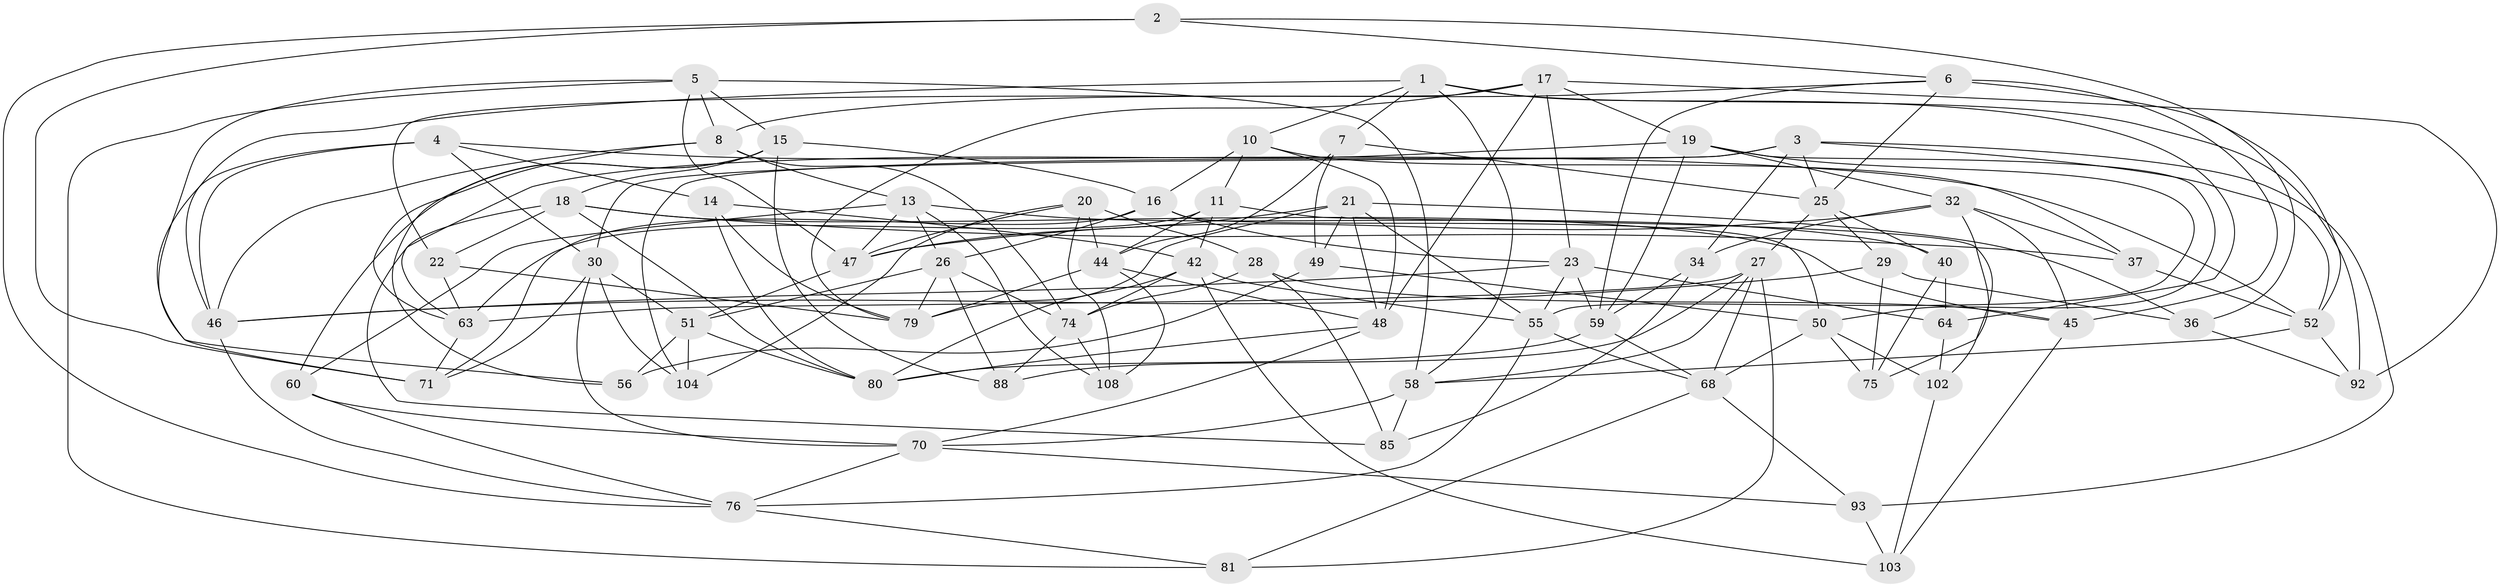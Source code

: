 // original degree distribution, {4: 1.0}
// Generated by graph-tools (version 1.1) at 2025/42/03/06/25 10:42:19]
// undirected, 66 vertices, 171 edges
graph export_dot {
graph [start="1"]
  node [color=gray90,style=filled];
  1 [super="+101"];
  2;
  3 [super="+24"];
  4 [super="+107"];
  5 [super="+65"];
  6 [super="+9"];
  7;
  8 [super="+100"];
  10 [super="+12"];
  11 [super="+84"];
  13 [super="+31"];
  14;
  15 [super="+38"];
  16 [super="+61"];
  17 [super="+43"];
  18 [super="+41"];
  19 [super="+106"];
  20 [super="+69"];
  21 [super="+105"];
  22;
  23 [super="+91"];
  25 [super="+98"];
  26 [super="+53"];
  27 [super="+33"];
  28 [super="+39"];
  29;
  30 [super="+62"];
  32 [super="+35"];
  34;
  36;
  37;
  40;
  42 [super="+72"];
  44 [super="+54"];
  45 [super="+78"];
  46 [super="+67"];
  47 [super="+90"];
  48 [super="+57"];
  49;
  50 [super="+95"];
  51 [super="+73"];
  52 [super="+83"];
  55 [super="+86"];
  56;
  58 [super="+82"];
  59 [super="+66"];
  60;
  63 [super="+94"];
  64;
  68 [super="+96"];
  70 [super="+99"];
  71 [super="+77"];
  74 [super="+89"];
  75;
  76 [super="+87"];
  79 [super="+97"];
  80 [super="+109"];
  81;
  85;
  88;
  92;
  93;
  102;
  103;
  104;
  108;
  1 -- 10;
  1 -- 92;
  1 -- 46;
  1 -- 64;
  1 -- 58;
  1 -- 7;
  2 -- 71;
  2 -- 36;
  2 -- 76;
  2 -- 6;
  3 -- 93;
  3 -- 104;
  3 -- 25;
  3 -- 34;
  3 -- 52;
  3 -- 30;
  4 -- 14;
  4 -- 46;
  4 -- 30;
  4 -- 52;
  4 -- 71 [weight=2];
  5 -- 81;
  5 -- 56;
  5 -- 8;
  5 -- 58;
  5 -- 15;
  5 -- 47;
  6 -- 25;
  6 -- 45;
  6 -- 59;
  6 -- 52;
  6 -- 8;
  7 -- 49;
  7 -- 44;
  7 -- 25;
  8 -- 13;
  8 -- 63;
  8 -- 46;
  8 -- 74;
  10 -- 16;
  10 -- 48;
  10 -- 11 [weight=2];
  10 -- 37;
  11 -- 102;
  11 -- 44;
  11 -- 42;
  11 -- 63;
  13 -- 108;
  13 -- 60;
  13 -- 40;
  13 -- 47;
  13 -- 26;
  14 -- 80;
  14 -- 79;
  14 -- 42;
  15 -- 88;
  15 -- 60;
  15 -- 16;
  15 -- 56;
  15 -- 18;
  16 -- 26;
  16 -- 50;
  16 -- 23;
  16 -- 71;
  17 -- 48;
  17 -- 92;
  17 -- 19;
  17 -- 22;
  17 -- 79;
  17 -- 23;
  18 -- 22;
  18 -- 85;
  18 -- 45;
  18 -- 80;
  18 -- 37;
  19 -- 59;
  19 -- 32;
  19 -- 50;
  19 -- 63;
  19 -- 55;
  20 -- 104;
  20 -- 108;
  20 -- 47;
  20 -- 44;
  20 -- 28 [weight=2];
  21 -- 49;
  21 -- 55;
  21 -- 36;
  21 -- 48;
  21 -- 47;
  21 -- 79;
  22 -- 63;
  22 -- 79;
  23 -- 64;
  23 -- 46;
  23 -- 59;
  23 -- 55;
  25 -- 29;
  25 -- 40;
  25 -- 27;
  26 -- 51;
  26 -- 79;
  26 -- 74;
  26 -- 88;
  27 -- 81;
  27 -- 63;
  27 -- 58;
  27 -- 88;
  27 -- 68;
  28 -- 85;
  28 -- 45 [weight=2];
  28 -- 74;
  29 -- 36;
  29 -- 75;
  29 -- 46;
  30 -- 70;
  30 -- 104;
  30 -- 51;
  30 -- 71;
  32 -- 34;
  32 -- 75;
  32 -- 37;
  32 -- 45;
  32 -- 47;
  34 -- 85;
  34 -- 59;
  36 -- 92;
  37 -- 52;
  40 -- 75;
  40 -- 64;
  42 -- 80;
  42 -- 103;
  42 -- 74;
  42 -- 55;
  44 -- 108;
  44 -- 79;
  44 -- 48;
  45 -- 103;
  46 -- 76;
  47 -- 51;
  48 -- 80;
  48 -- 70;
  49 -- 50;
  49 -- 56;
  50 -- 102;
  50 -- 75;
  50 -- 68;
  51 -- 56;
  51 -- 80;
  51 -- 104;
  52 -- 58;
  52 -- 92;
  55 -- 68;
  55 -- 76;
  58 -- 70;
  58 -- 85;
  59 -- 80;
  59 -- 68;
  60 -- 70;
  60 -- 76;
  63 -- 71;
  64 -- 102;
  68 -- 81;
  68 -- 93;
  70 -- 76;
  70 -- 93;
  74 -- 108;
  74 -- 88;
  76 -- 81;
  93 -- 103;
  102 -- 103;
}

